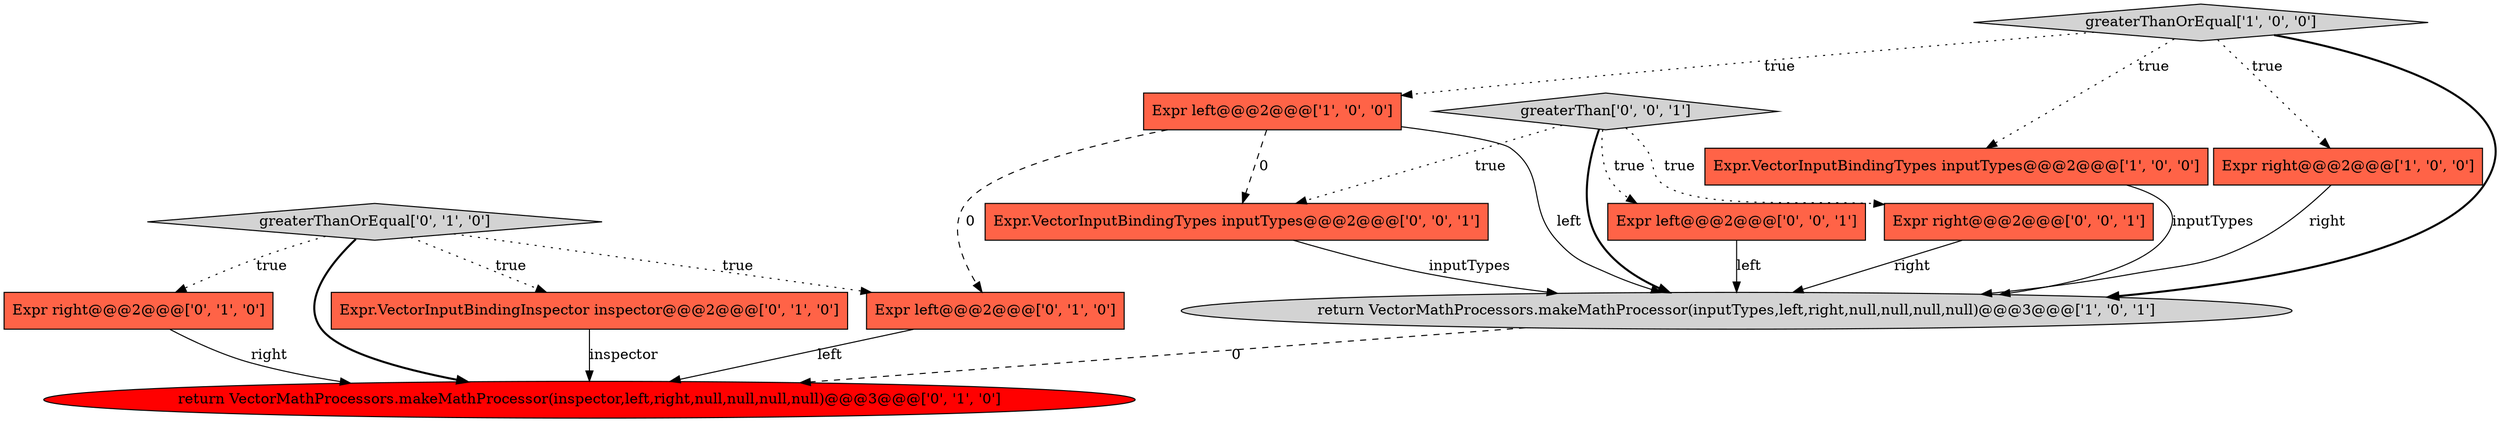 digraph {
2 [style = filled, label = "Expr left@@@2@@@['1', '0', '0']", fillcolor = tomato, shape = box image = "AAA1AAABBB1BBB"];
5 [style = filled, label = "greaterThanOrEqual['0', '1', '0']", fillcolor = lightgray, shape = diamond image = "AAA0AAABBB2BBB"];
9 [style = filled, label = "return VectorMathProcessors.makeMathProcessor(inspector,left,right,null,null,null,null)@@@3@@@['0', '1', '0']", fillcolor = red, shape = ellipse image = "AAA1AAABBB2BBB"];
8 [style = filled, label = "Expr left@@@2@@@['0', '1', '0']", fillcolor = tomato, shape = box image = "AAA1AAABBB2BBB"];
7 [style = filled, label = "Expr.VectorInputBindingInspector inspector@@@2@@@['0', '1', '0']", fillcolor = tomato, shape = box image = "AAA0AAABBB2BBB"];
1 [style = filled, label = "Expr.VectorInputBindingTypes inputTypes@@@2@@@['1', '0', '0']", fillcolor = tomato, shape = box image = "AAA0AAABBB1BBB"];
10 [style = filled, label = "Expr left@@@2@@@['0', '0', '1']", fillcolor = tomato, shape = box image = "AAA0AAABBB3BBB"];
0 [style = filled, label = "Expr right@@@2@@@['1', '0', '0']", fillcolor = tomato, shape = box image = "AAA0AAABBB1BBB"];
11 [style = filled, label = "Expr right@@@2@@@['0', '0', '1']", fillcolor = tomato, shape = box image = "AAA0AAABBB3BBB"];
3 [style = filled, label = "return VectorMathProcessors.makeMathProcessor(inputTypes,left,right,null,null,null,null)@@@3@@@['1', '0', '1']", fillcolor = lightgray, shape = ellipse image = "AAA0AAABBB1BBB"];
6 [style = filled, label = "Expr right@@@2@@@['0', '1', '0']", fillcolor = tomato, shape = box image = "AAA0AAABBB2BBB"];
13 [style = filled, label = "greaterThan['0', '0', '1']", fillcolor = lightgray, shape = diamond image = "AAA0AAABBB3BBB"];
12 [style = filled, label = "Expr.VectorInputBindingTypes inputTypes@@@2@@@['0', '0', '1']", fillcolor = tomato, shape = box image = "AAA0AAABBB3BBB"];
4 [style = filled, label = "greaterThanOrEqual['1', '0', '0']", fillcolor = lightgray, shape = diamond image = "AAA0AAABBB1BBB"];
4->3 [style = bold, label=""];
5->9 [style = bold, label=""];
13->12 [style = dotted, label="true"];
4->1 [style = dotted, label="true"];
2->3 [style = solid, label="left"];
4->0 [style = dotted, label="true"];
11->3 [style = solid, label="right"];
10->3 [style = solid, label="left"];
1->3 [style = solid, label="inputTypes"];
5->6 [style = dotted, label="true"];
7->9 [style = solid, label="inspector"];
13->10 [style = dotted, label="true"];
2->8 [style = dashed, label="0"];
8->9 [style = solid, label="left"];
2->12 [style = dashed, label="0"];
6->9 [style = solid, label="right"];
13->3 [style = bold, label=""];
3->9 [style = dashed, label="0"];
5->7 [style = dotted, label="true"];
12->3 [style = solid, label="inputTypes"];
13->11 [style = dotted, label="true"];
5->8 [style = dotted, label="true"];
4->2 [style = dotted, label="true"];
0->3 [style = solid, label="right"];
}
